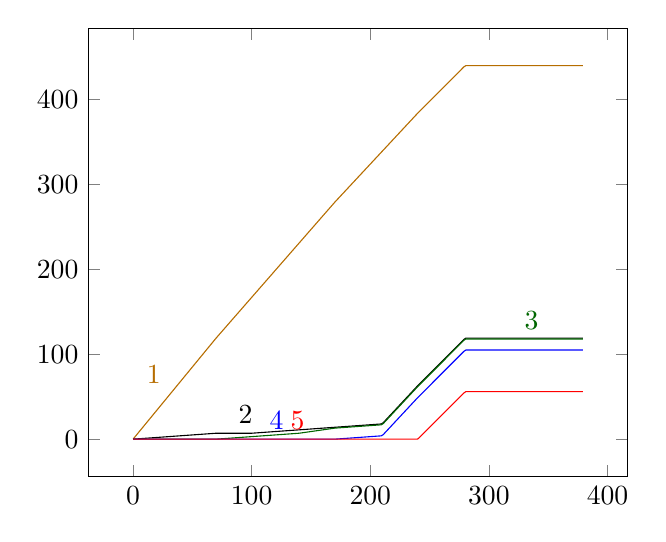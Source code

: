 
		\begin{tikzpicture}
		\begin{axis}[
		%	title={Average absolute error in sampling the GNK value},
		%	xlabel={Generator Capacity ($-p_1^l$)},
			%xmin=0, xmax=0.25,
			%ymin=0.001, ymax=0.05,
			%ymode=log,
			xtick={0,100,200,300,400},
			%ytick={0,20,40,60,80,100},
			%yticklabel=$\pgfmathprintnumber{\tick}\%$,
			legend pos=south west,
			%ymajorgrids=true,
			%grid style=dashed,
			%xticklabel style={/pgf/number format/fixed}
		]
		\addplot[color={rgb:red,4;green,2;yellow,1}] coordinates {
(0.1,0.17)(1.8,3.06)(3.5,5.95)(5.2,8.84)(6.9,11.73)(8.6,14.62)(10.3,17.51)(12.0,20.4)(13.7,23.29)(15.4,26.18)(17.1,29.07)(18.8,31.96)(20.5,34.85)(22.2,37.74)(23.9,40.63)(25.6,43.52)(27.3,46.41)(29.0,49.3)(30.7,52.19)(32.4,55.08)(34.1,57.97)(35.8,60.86)(37.5,63.75)(39.2,66.64)(40.9,69.53)(42.6,72.42)(44.3,75.31)(46.0,78.2)(47.7,81.09)(49.4,83.98)(51.1,86.87)(52.8,89.76)(54.5,92.65)(56.2,95.54)(57.9,98.43)(59.6,101.32)(61.3,104.21)(63.0,107.1)(64.7,109.99)(66.4,112.88)(68.1,115.77)(69.8,118.66)(71.5,121.4)(73.2,124.12)(74.9,126.84)(76.6,129.56)(78.3,132.28)(80.0,135.0)(81.7,137.72)(83.4,140.44)(85.1,143.16)(86.8,145.88)(88.5,148.6)(90.2,151.32)(91.9,154.04)(93.6,156.76)(95.3,159.48)(97.0,162.2)(98.7,164.92)(100.4,167.64)(102.1,170.36)(103.8,173.08)(105.5,175.8)(107.2,178.52)(108.9,181.24)(110.6,183.96)(112.3,186.68)(114.0,189.4)(115.7,192.12)(117.4,194.84)(119.1,197.56)(120.8,200.28)(122.5,203.0)(124.2,205.72)(125.9,208.44)(127.6,211.16)(129.3,213.88)(131.0,216.6)(132.7,219.32)(134.4,222.04)(136.1,224.76)(137.8,227.48)(139.5,230.2)(141.2,232.92)(142.9,235.64)(144.6,238.36)(146.3,241.08)(148.0,243.8)(149.7,246.52)(151.4,249.24)(153.1,251.96)(154.8,254.68)(156.5,257.4)(158.2,260.12)(159.9,262.84)(161.6,265.56)(163.3,268.28)(165.0,271.0)(166.7,273.72)(168.4,276.44)(170.1,279.15)(171.8,281.7)(173.5,284.25)(175.2,286.8)(176.9,289.35)(178.6,291.9)(180.3,294.45)(182.0,297.0)(183.7,299.55)(185.4,302.1)(187.1,304.65)(188.8,307.2)(190.5,309.75)(192.2,312.3)(193.9,314.85)(195.6,317.4)(197.3,319.95)(199.0,322.5)(200.7,325.05)(202.4,327.6)(204.1,330.15)(205.8,332.7)(207.5,335.25)(209.2,337.8)(210.9,340.35)(212.6,342.9)(214.3,345.45)(216.0,348.0)(217.7,350.55)(219.4,353.1)(221.1,355.65)(222.8,358.2)(224.5,360.75)(226.2,363.3)(227.9,365.85)(229.6,368.4)(231.3,370.95)(233.0,373.5)(234.7,376.05)(236.4,378.6)(238.1,381.15)(239.8,383.7)(241.5,386.1)(243.2,388.48)(244.9,390.86)(246.6,393.24)(248.3,395.62)(250.0,398.0)(251.7,400.38)(253.4,402.76)(255.1,405.14)(256.8,407.52)(258.5,409.9)(260.2,412.28)(261.9,414.66)(263.6,417.04)(265.3,419.42)(267.0,421.8)(268.7,424.18)(270.4,426.56)(272.1,428.94)(273.8,431.32)(275.5,433.7)(277.2,436.08)(278.9,438.46)(280.6,440.0)(282.3,440.0)(284.0,440.0)(285.7,440.0)(287.4,440.0)(289.1,440.0)(290.8,440.0)(292.5,440.0)(294.2,440.0)(295.9,440.0)(297.6,440.0)(299.3,440.0)(301.0,440.0)(302.7,440.0)(304.4,440.0)(306.1,440.0)(307.8,440.0)(309.5,440.0)(311.2,440.0)(312.9,440.0)(314.6,440.0)(316.3,440.0)(318.0,440.0)(319.7,440.0)(321.4,440.0)(323.1,440.0)(324.8,440.0)(326.5,440.0)(328.2,440.0)(329.9,440.0)(331.6,440.0)(333.3,440.0)(335.0,440.0)(336.7,440.0)(338.4,440.0)(340.1,440.0)(341.8,440.0)(343.5,440.0)(345.2,440.0)(346.9,440.0)(348.6,440.0)(350.3,440.0)(352.0,440.0)(353.7,440.0)(355.4,440.0)(357.1,440.0)(358.8,440.0)(360.5,440.0)(362.2,440.0)(363.9,440.0)(365.6,440.0)(367.3,440.0)(369.0,440.0)(370.7,440.0)(372.4,440.0)(374.1,440.0)(375.8,440.0)(377.5,440.0)(379.2,440.0)
			}node[pos=0.1](endofplotsquare){} ;
		\node [above left,color={rgb:red,4;green,2;yellow,1}] at (endofplotsquare) {1};
		\addplot[] coordinates {
(0.1,0.01)(1.8,0.18)(3.5,0.35)(5.2,0.52)(6.9,0.69)(8.6,0.86)(10.3,1.03)(12.0,1.2)(13.7,1.37)(15.4,1.54)(17.1,1.71)(18.8,1.88)(20.5,2.05)(22.2,2.22)(23.9,2.39)(25.6,2.56)(27.3,2.73)(29.0,2.9)(30.7,3.07)(32.4,3.24)(34.1,3.41)(35.8,3.58)(37.5,3.75)(39.2,3.92)(40.9,4.09)(42.6,4.26)(44.3,4.43)(46.0,4.6)(47.7,4.77)(49.4,4.94)(51.1,5.11)(52.8,5.28)(54.5,5.45)(56.2,5.62)(57.9,5.79)(59.6,5.96)(61.3,6.13)(63.0,6.3)(64.7,6.47)(66.4,6.64)(68.1,6.81)(69.8,6.98)(71.5,7.0)(73.2,7.0)(74.9,7.0)(76.6,7.0)(78.3,7.0)(80.0,7.0)(81.7,7.0)(83.4,7.0)(85.1,7.0)(86.8,7.0)(88.5,7.0)(90.2,7.0)(91.9,7.0)(93.6,7.0)(95.3,7.0)(97.0,7.0)(98.7,7.0)(100.4,7.04)(102.1,7.21)(103.8,7.38)(105.5,7.55)(107.2,7.72)(108.9,7.89)(110.6,8.06)(112.3,8.23)(114.0,8.4)(115.7,8.57)(117.4,8.74)(119.1,8.91)(120.8,9.08)(122.5,9.25)(124.2,9.42)(125.9,9.59)(127.6,9.76)(129.3,9.93)(131.0,10.1)(132.7,10.27)(134.4,10.44)(136.1,10.61)(137.8,10.78)(139.5,10.95)(141.2,11.12)(142.9,11.29)(144.6,11.46)(146.3,11.63)(148.0,11.8)(149.7,11.97)(151.4,12.14)(153.1,12.31)(154.8,12.48)(156.5,12.65)(158.2,12.82)(159.9,12.99)(161.6,13.16)(163.3,13.33)(165.0,13.5)(166.7,13.67)(168.4,13.84)(170.1,14.01)(171.8,14.18)(173.5,14.35)(175.2,14.52)(176.9,14.69)(178.6,14.86)(180.3,15.03)(182.0,15.2)(183.7,15.37)(185.4,15.54)(187.1,15.71)(188.8,15.88)(190.5,16.05)(192.2,16.22)(193.9,16.39)(195.6,16.56)(197.3,16.73)(199.0,16.9)(200.7,17.07)(202.4,17.24)(204.1,17.41)(205.8,17.58)(207.5,17.75)(209.2,17.92)(210.9,19.35)(212.6,21.9)(214.3,24.45)(216.0,27.0)(217.7,29.55)(219.4,32.1)(221.1,34.65)(222.8,37.2)(224.5,39.75)(226.2,42.3)(227.9,44.85)(229.6,47.4)(231.3,49.95)(233.0,52.5)(234.7,55.05)(236.4,57.6)(238.1,60.15)(239.8,62.7)(241.5,65.1)(243.2,67.48)(244.9,69.86)(246.6,72.24)(248.3,74.62)(250.0,77.0)(251.7,79.38)(253.4,81.76)(255.1,84.14)(256.8,86.52)(258.5,88.9)(260.2,91.28)(261.9,93.66)(263.6,96.04)(265.3,98.42)(267.0,100.8)(268.7,103.18)(270.4,105.56)(272.1,107.94)(273.8,110.32)(275.5,112.7)(277.2,115.08)(278.9,117.46)(280.6,119.0)(282.3,119.0)(284.0,119.0)(285.7,119.0)(287.4,119.0)(289.1,119.0)(290.8,119.0)(292.5,119.0)(294.2,119.0)(295.9,119.0)(297.6,119.0)(299.3,119.0)(301.0,119.0)(302.7,119.0)(304.4,119.0)(306.1,119.0)(307.8,119.0)(309.5,119.0)(311.2,119.0)(312.9,119.0)(314.6,119.0)(316.3,119.0)(318.0,119.0)(319.7,119.0)(321.4,119.0)(323.1,119.0)(324.8,119.0)(326.5,119.0)(328.2,119.0)(329.9,119.0)(331.6,119.0)(333.3,119.0)(335.0,119.0)(336.7,119.0)(338.4,119.0)(340.1,119.0)(341.8,119.0)(343.5,119.0)(345.2,119.0)(346.9,119.0)(348.6,119.0)(350.3,119.0)(352.0,119.0)(353.7,119.0)(355.4,119.0)(357.1,119.0)(358.8,119.0)(360.5,119.0)(362.2,119.0)(363.9,119.0)(365.6,119.0)(367.3,119.0)(369.0,119.0)(370.7,119.0)(372.4,119.0)(374.1,119.0)(375.8,119.0)(377.5,119.0)(379.2,119.0)
			}node[pos=0.22](endofplotsquare){} ;
		\node [above] at (endofplotsquare) {2};
		\addplot[color=black!60!green] coordinates {
(0.1,-0.0)(1.8,-0.0)(3.5,-0.0)(5.2,-0.0)(6.9,-1.776e-15)(8.6,-0.0)(10.3,-0.0)(12.0,-0.0)(13.7,3.553e-15)(15.4,-3.553e-15)(17.1,-0.0)(18.8,-0.0)(20.5,-0.0)(22.2,-0.0)(23.9,-0.0)(25.6,-0.0)(27.3,-0.0)(29.0,-0.0)(30.7,-0.0)(32.4,7.105e-15)(34.1,-0.0)(35.8,-0.0)(37.5,-0.0)(39.2,-0.0)(40.9,1.421e-14)(42.6,-0.0)(44.3,-0.0)(46.0,-0.0)(47.7,-0.0)(49.4,-0.0)(51.1,-0.0)(52.8,-0.0)(54.5,-0.0)(56.2,-0.0)(57.9,-0.0)(59.6,-0.0)(61.3,-0.0)(63.0,-0.0)(64.7,-0.0)(66.4,-0.0)(68.1,-0.0)(69.8,-0.0)(71.5,0.15)(73.2,0.32)(74.9,0.49)(76.6,0.66)(78.3,0.83)(80.0,1.0)(81.7,1.17)(83.4,1.34)(85.1,1.51)(86.8,1.68)(88.5,1.85)(90.2,2.02)(91.9,2.19)(93.6,2.36)(95.3,2.53)(97.0,2.7)(98.7,2.87)(100.4,3.04)(102.1,3.21)(103.8,3.38)(105.5,3.55)(107.2,3.72)(108.9,3.89)(110.6,4.06)(112.3,4.23)(114.0,4.4)(115.7,4.57)(117.4,4.74)(119.1,4.91)(120.8,5.08)(122.5,5.25)(124.2,5.42)(125.9,5.59)(127.6,5.76)(129.3,5.93)(131.0,6.1)(132.7,6.27)(134.4,6.44)(136.1,6.61)(137.8,6.78)(139.5,6.95)(141.2,7.24)(142.9,7.58)(144.6,7.92)(146.3,8.26)(148.0,8.6)(149.7,8.94)(151.4,9.28)(153.1,9.62)(154.8,9.96)(156.5,10.3)(158.2,10.64)(159.9,10.98)(161.6,11.32)(163.3,11.66)(165.0,12.0)(166.7,12.34)(168.4,12.68)(170.1,13.01)(171.8,13.18)(173.5,13.35)(175.2,13.52)(176.9,13.69)(178.6,13.86)(180.3,14.03)(182.0,14.2)(183.7,14.37)(185.4,14.54)(187.1,14.71)(188.8,14.88)(190.5,15.05)(192.2,15.22)(193.9,15.39)(195.6,15.56)(197.3,15.73)(199.0,15.9)(200.7,16.07)(202.4,16.24)(204.1,16.41)(205.8,16.58)(207.5,16.75)(209.2,16.92)(210.9,18.35)(212.6,20.9)(214.3,23.45)(216.0,26.0)(217.7,28.55)(219.4,31.1)(221.1,33.65)(222.8,36.2)(224.5,38.75)(226.2,41.3)(227.9,43.85)(229.6,46.4)(231.3,48.95)(233.0,51.5)(234.7,54.05)(236.4,56.6)(238.1,59.15)(239.8,61.7)(241.5,64.1)(243.2,66.48)(244.9,68.86)(246.6,71.24)(248.3,73.62)(250.0,76.0)(251.7,78.38)(253.4,80.76)(255.1,83.14)(256.8,85.52)(258.5,87.9)(260.2,90.28)(261.9,92.66)(263.6,95.04)(265.3,97.42)(267.0,99.8)(268.7,102.18)(270.4,104.56)(272.1,106.94)(273.8,109.32)(275.5,111.7)(277.2,114.08)(278.9,116.46)(280.6,118.0)(282.3,118.0)(284.0,118.0)(285.7,118.0)(287.4,118.0)(289.1,118.0)(290.8,118.0)(292.5,118.0)(294.2,118.0)(295.9,118.0)(297.6,118.0)(299.3,118.0)(301.0,118.0)(302.7,118.0)(304.4,118.0)(306.1,118.0)(307.8,118.0)(309.5,118.0)(311.2,118.0)(312.9,118.0)(314.6,118.0)(316.3,118.0)(318.0,118.0)(319.7,118.0)(321.4,118.0)(323.1,118.0)(324.8,118.0)(326.5,118.0)(328.2,118.0)(329.9,118.0)(331.6,118.0)(333.3,118.0)(335.0,118.0)(336.7,118.0)(338.4,118.0)(340.1,118.0)(341.8,118.0)(343.5,118.0)(345.2,118.0)(346.9,118.0)(348.6,118.0)(350.3,118.0)(352.0,118.0)(353.7,118.0)(355.4,118.0)(357.1,118.0)(358.8,118.0)(360.5,118.0)(362.2,118.0)(363.9,118.0)(365.6,118.0)(367.3,118.0)(369.0,118.0)(370.7,118.0)(372.4,118.0)(374.1,118.0)(375.8,118.0)(377.5,118.0)(379.2,118.0)
			}node[pos=0.9](endofplotsquare){} ;
		\node [above, color=black!60!green] at (endofplotsquare) {3};
		\addplot[color=blue] coordinates {
(0.1,-0.0)(1.8,-0.0)(3.5,-0.0)(5.2,-0.0)(6.9,-1.776e-15)(8.6,-0.0)(10.3,-0.0)(12.0,-0.0)(13.7,3.553e-15)(15.4,-3.553e-15)(17.1,-0.0)(18.8,-0.0)(20.5,-0.0)(22.2,-0.0)(23.9,-0.0)(25.6,-0.0)(27.3,-0.0)(29.0,-0.0)(30.7,-0.0)(32.4,7.105e-15)(34.1,-0.0)(35.8,-0.0)(37.5,-0.0)(39.2,-0.0)(40.9,1.421e-14)(42.6,-0.0)(44.3,-0.0)(46.0,-0.0)(47.7,-0.0)(49.4,-0.0)(51.1,-0.0)(52.8,-0.0)(54.5,-0.0)(56.2,-0.0)(57.9,-0.0)(59.6,-0.0)(61.3,-0.0)(63.0,-0.0)(64.7,-0.0)(66.4,-0.0)(68.1,-0.0)(69.8,-0.0)(71.5,1.421e-14)(73.2,-1.688e-14)(74.9,-1.954e-14)(76.6,5.329e-15)(78.3,1.776e-15)(80.0,-3.553e-15)(81.7,-7.105e-15)(83.4,-1.066e-14)(85.1,1.776e-14)(86.8,1.421e-14)(88.5,-2.132e-14)(90.2,7.105e-15)(91.9,-0.0)(93.6,-0.0)(95.3,-7.105e-15)(97.0,-7.105e-15)(98.7,1.421e-14)(100.4,-1.421e-14)(102.1,-2.132e-14)(103.8,-2.132e-14)(105.5,-0.0)(107.2,-0.0)(108.9,-0.0)(110.6,-1.421e-14)(112.3,1.421e-14)(114.0,1.421e-14)(115.7,1.421e-14)(117.4,-2.842e-14)(119.1,-0.0)(120.8,-0.0)(122.5,-0.0)(124.2,-1.421e-14)(125.9,1.421e-14)(127.6,1.421e-14)(129.3,-1.421e-14)(131.0,1.421e-14)(132.7,-0.0)(134.4,-0.0)(136.1,-0.0)(137.8,-1.421e-14)(139.5,-4.263e-14)(141.2,2.842e-14)(142.9,-0.0)(144.6,2.842e-14)(146.3,-0.0)(148.0,2.842e-14)(149.7,-0.0)(151.4,-2.842e-14)(153.1,-0.0)(154.8,-0.0)(156.5,2.842e-14)(158.2,-0.0)(159.9,2.842e-14)(161.6,-0.0)(163.3,-2.842e-14)(165.0,-0.0)(166.7,-2.842e-14)(168.4,-2.842e-14)(170.1,0.01)(171.8,0.18)(173.5,0.35)(175.2,0.52)(176.9,0.69)(178.6,0.86)(180.3,1.03)(182.0,1.2)(183.7,1.37)(185.4,1.54)(187.1,1.71)(188.8,1.88)(190.5,2.05)(192.2,2.22)(193.9,2.39)(195.6,2.56)(197.3,2.73)(199.0,2.9)(200.7,3.07)(202.4,3.24)(204.1,3.41)(205.8,3.58)(207.5,3.75)(209.2,3.92)(210.9,5.35)(212.6,7.9)(214.3,10.45)(216.0,13.0)(217.7,15.55)(219.4,18.1)(221.1,20.65)(222.8,23.2)(224.5,25.75)(226.2,28.3)(227.9,30.85)(229.6,33.4)(231.3,35.95)(233.0,38.5)(234.7,41.05)(236.4,43.6)(238.1,46.15)(239.8,48.7)(241.5,51.1)(243.2,53.48)(244.9,55.86)(246.6,58.24)(248.3,60.62)(250.0,63.0)(251.7,65.38)(253.4,67.76)(255.1,70.14)(256.8,72.52)(258.5,74.9)(260.2,77.28)(261.9,79.66)(263.6,82.04)(265.3,84.42)(267.0,86.8)(268.7,89.18)(270.4,91.56)(272.1,93.94)(273.8,96.32)(275.5,98.7)(277.2,101.08)(278.9,103.46)(280.6,105.0)(282.3,105.0)(284.0,105.0)(285.7,105.0)(287.4,105.0)(289.1,105.0)(290.8,105.0)(292.5,105.0)(294.2,105.0)(295.9,105.0)(297.6,105.0)(299.3,105.0)(301.0,105.0)(302.7,105.0)(304.4,105.0)(306.1,105.0)(307.8,105.0)(309.5,105.0)(311.2,105.0)(312.9,105.0)(314.6,105.0)(316.3,105.0)(318.0,105.0)(319.7,105.0)(321.4,105.0)(323.1,105.0)(324.8,105.0)(326.5,105.0)(328.2,105.0)(329.9,105.0)(331.6,105.0)(333.3,105.0)(335.0,105.0)(336.7,105.0)(338.4,105.0)(340.1,105.0)(341.8,105.0)(343.5,105.0)(345.2,105.0)(346.9,105.0)(348.6,105.0)(350.3,105.0)(352.0,105.0)(353.7,105.0)(355.4,105.0)(357.1,105.0)(358.8,105.0)(360.5,105.0)(362.2,105.0)(363.9,105.0)(365.6,105.0)(367.3,105.0)(369.0,105.0)(370.7,105.0)(372.4,105.0)(374.1,105.0)(375.8,105.0)(377.5,105.0)(379.2,105.0)
			}node[pos=0.28](endofplotsquare){} ;
		\node [above,color=blue] at (endofplotsquare) {4};
		\addplot[color=red] coordinates {
(0.1,-0.0)(1.8,-0.0)(3.5,-0.0)(5.2,-0.0)(6.9,-1.776e-15)(8.6,-0.0)(10.3,-0.0)(12.0,-0.0)(13.7,3.553e-15)(15.4,-3.553e-15)(17.1,-0.0)(18.8,-0.0)(20.5,-0.0)(22.2,-0.0)(23.9,-0.0)(25.6,-0.0)(27.3,-0.0)(29.0,-0.0)(30.7,-0.0)(32.4,7.105e-15)(34.1,-0.0)(35.8,-0.0)(37.5,-0.0)(39.2,-0.0)(40.9,1.421e-14)(42.6,-0.0)(44.3,-0.0)(46.0,-0.0)(47.7,-0.0)(49.4,-0.0)(51.1,-0.0)(52.8,-0.0)(54.5,-0.0)(56.2,-0.0)(57.9,-0.0)(59.6,-0.0)(61.3,-0.0)(63.0,-0.0)(64.7,-0.0)(66.4,-0.0)(68.1,-0.0)(69.8,-0.0)(71.5,1.421e-14)(73.2,-1.688e-14)(74.9,-1.954e-14)(76.6,5.329e-15)(78.3,1.776e-15)(80.0,-3.553e-15)(81.7,-7.105e-15)(83.4,-1.066e-14)(85.1,1.776e-14)(86.8,1.421e-14)(88.5,-2.132e-14)(90.2,7.105e-15)(91.9,-0.0)(93.6,-0.0)(95.3,-7.105e-15)(97.0,-7.105e-15)(98.7,1.421e-14)(100.4,-1.421e-14)(102.1,-2.132e-14)(103.8,-2.132e-14)(105.5,-0.0)(107.2,-0.0)(108.9,-0.0)(110.6,-1.421e-14)(112.3,1.421e-14)(114.0,1.421e-14)(115.7,1.421e-14)(117.4,-2.842e-14)(119.1,-0.0)(120.8,-0.0)(122.5,-0.0)(124.2,-1.421e-14)(125.9,1.421e-14)(127.6,1.421e-14)(129.3,-1.421e-14)(131.0,1.421e-14)(132.7,-0.0)(134.4,-0.0)(136.1,-0.0)(137.8,-1.421e-14)(139.5,-4.263e-14)(141.2,2.842e-14)(142.9,-0.0)(144.6,2.842e-14)(146.3,-0.0)(148.0,2.842e-14)(149.7,-0.0)(151.4,-2.842e-14)(153.1,-0.0)(154.8,-0.0)(156.5,2.842e-14)(158.2,-0.0)(159.9,2.842e-14)(161.6,-0.0)(163.3,-2.842e-14)(165.0,-0.0)(166.7,-2.842e-14)(168.4,-2.842e-14)(170.1,2.559e-14)(171.8,-2.531e-14)(173.5,-1.155e-14)(175.2,5.151e-14)(176.9,-0.0)(178.6,1.421e-14)(180.3,2.132e-14)(182.0,-2.132e-14)(183.7,-1.776e-14)(185.4,-1.066e-14)(187.1,3.553e-15)(188.8,1.066e-14)(190.5,2.132e-14)(192.2,-2.842e-14)(193.9,3.553e-14)(195.6,-7.105e-15)(197.3,-5.684e-14)(199.0,1.421e-14)(200.7,2.132e-14)(202.4,2.132e-14)(204.1,-2.132e-14)(205.8,4.263e-14)(207.5,-0.0)(209.2,1.421e-14)(210.9,1.421e-14)(212.6,-2.842e-14)(214.3,-2.842e-14)(216.0,-1.421e-14)(217.7,5.684e-14)(219.4,-0.0)(221.1,1.421e-14)(222.8,-2.842e-14)(224.5,-1.421e-14)(226.2,-1.421e-14)(227.9,-1.421e-14)(229.6,-0.0)(231.3,1.421e-14)(233.0,2.842e-14)(234.7,-2.842e-14)(236.4,4.263e-14)(238.1,-0.0)(239.8,-5.684e-14)(241.5,2.1)(243.2,4.48)(244.9,6.86)(246.6,9.24)(248.3,11.62)(250.0,14.0)(251.7,16.38)(253.4,18.76)(255.1,21.14)(256.8,23.52)(258.5,25.9)(260.2,28.28)(261.9,30.66)(263.6,33.04)(265.3,35.42)(267.0,37.8)(268.7,40.18)(270.4,42.56)(272.1,44.94)(273.8,47.32)(275.5,49.7)(277.2,52.08)(278.9,54.46)(280.6,56.0)(282.3,56.0)(284.0,56.0)(285.7,56.0)(287.4,56.0)(289.1,56.0)(290.8,56.0)(292.5,56.0)(294.2,56.0)(295.9,56.0)(297.6,56.0)(299.3,56.0)(301.0,56.0)(302.7,56.0)(304.4,56.0)(306.1,56.0)(307.8,56.0)(309.5,56.0)(311.2,56.0)(312.9,56.0)(314.6,56.0)(316.3,56.0)(318.0,56.0)(319.7,56.0)(321.4,56.0)(323.1,56.0)(324.8,56.0)(326.5,56.0)(328.2,56.0)(329.9,56.0)(331.6,56.0)(333.3,56.0)(335.0,56.0)(336.7,56.0)(338.4,56.0)(340.1,56.0)(341.8,56.0)(343.5,56.0)(345.2,56.0)(346.9,56.0)(348.6,56.0)(350.3,56.0)(352.0,56.0)(353.7,56.0)(355.4,56.0)(357.1,56.0)(358.8,56.0)(360.5,56.0)(362.2,56.0)(363.9,56.0)(365.6,56.0)(367.3,56.0)(369.0,56.0)(370.7,56.0)(372.4,56.0)(374.1,56.0)(375.8,56.0)(377.5,56.0)(379.2,56.0)
			}node[pos=0.34](endofplotsquare){} ;
		\node [above,color=red] at (endofplotsquare) {5};
		
		\end{axis}
		\end{tikzpicture}




